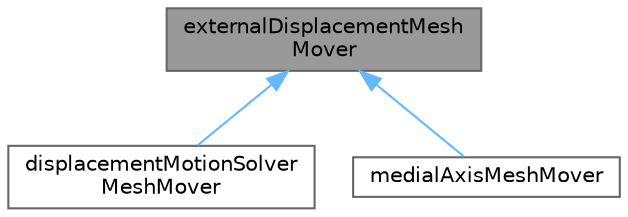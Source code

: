 digraph "externalDisplacementMeshMover"
{
 // LATEX_PDF_SIZE
  bgcolor="transparent";
  edge [fontname=Helvetica,fontsize=10,labelfontname=Helvetica,labelfontsize=10];
  node [fontname=Helvetica,fontsize=10,shape=box,height=0.2,width=0.4];
  Node1 [id="Node000001",label="externalDisplacementMesh\lMover",height=0.2,width=0.4,color="gray40", fillcolor="grey60", style="filled", fontcolor="black",tooltip="Virtual base class for mesh movers with externally provided displacement field giving the boundary co..."];
  Node1 -> Node2 [id="edge1_Node000001_Node000002",dir="back",color="steelblue1",style="solid",tooltip=" "];
  Node2 [id="Node000002",label="displacementMotionSolver\lMeshMover",height=0.2,width=0.4,color="gray40", fillcolor="white", style="filled",URL="$classFoam_1_1displacementMotionSolverMeshMover.html",tooltip="Quality-based under-relaxation wrapped around generic displacementMotionSolver."];
  Node1 -> Node3 [id="edge2_Node000001_Node000003",dir="back",color="steelblue1",style="solid",tooltip=" "];
  Node3 [id="Node000003",label="medialAxisMeshMover",height=0.2,width=0.4,color="gray40", fillcolor="white", style="filled",URL="$classFoam_1_1medialAxisMeshMover.html",tooltip="Mesh motion solver that uses a medial axis algorithm to work out a fraction between the (nearest poin..."];
}

